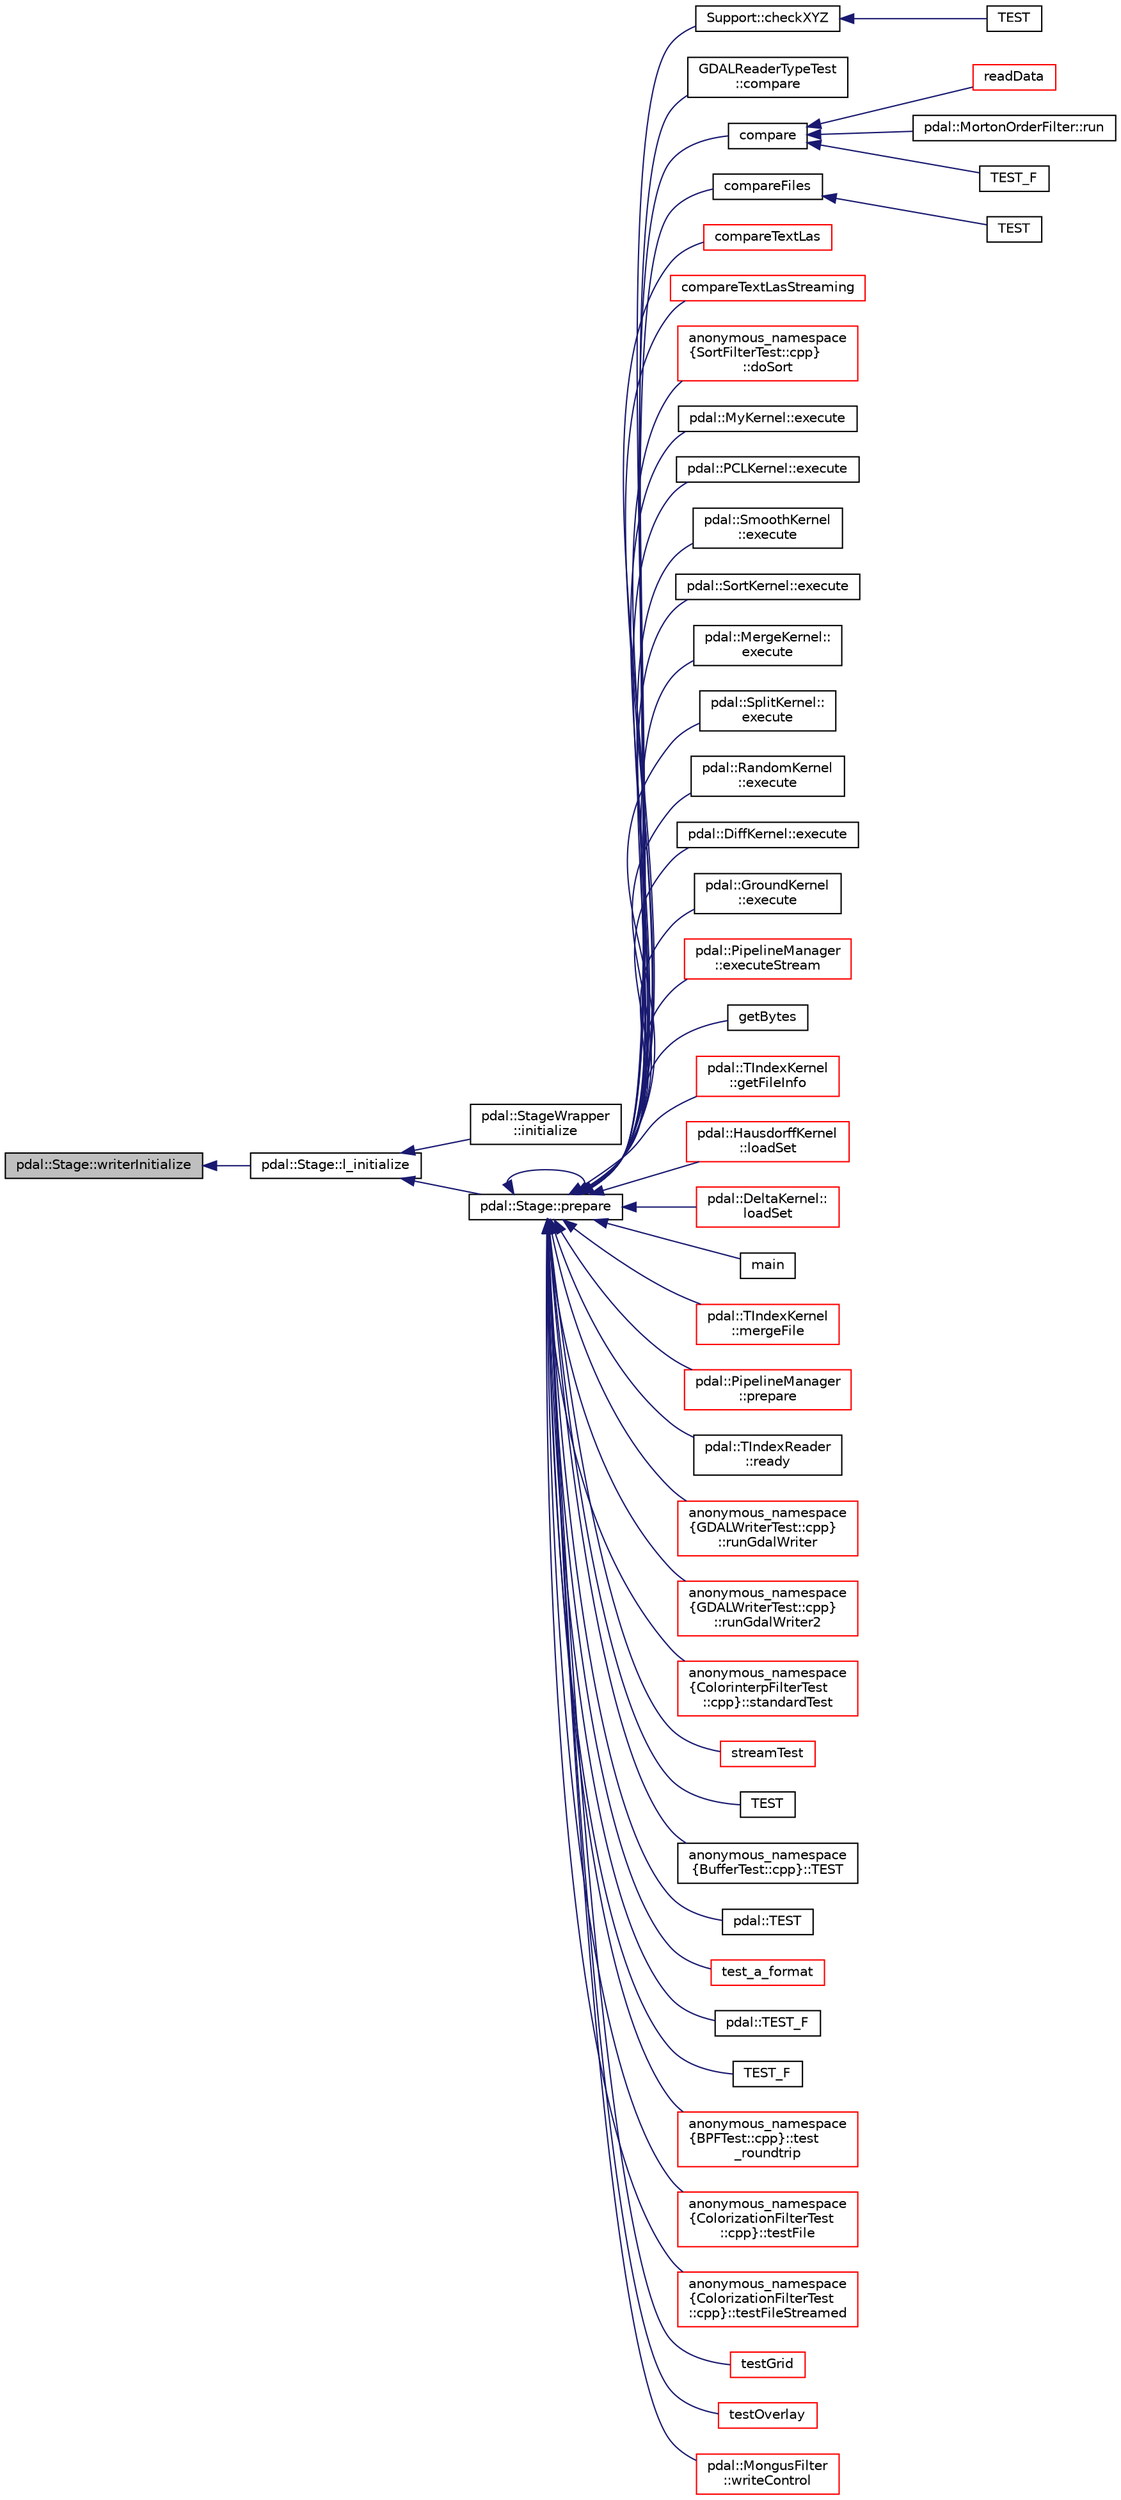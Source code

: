 digraph "pdal::Stage::writerInitialize"
{
  edge [fontname="Helvetica",fontsize="10",labelfontname="Helvetica",labelfontsize="10"];
  node [fontname="Helvetica",fontsize="10",shape=record];
  rankdir="LR";
  Node1 [label="pdal::Stage::writerInitialize",height=0.2,width=0.4,color="black", fillcolor="grey75", style="filled", fontcolor="black"];
  Node1 -> Node2 [dir="back",color="midnightblue",fontsize="10",style="solid",fontname="Helvetica"];
  Node2 [label="pdal::Stage::l_initialize",height=0.2,width=0.4,color="black", fillcolor="white", style="filled",URL="$classpdal_1_1Stage.html#a6c85dfbf6a674dbc2eda76a79efada48"];
  Node2 -> Node3 [dir="back",color="midnightblue",fontsize="10",style="solid",fontname="Helvetica"];
  Node3 [label="pdal::StageWrapper\l::initialize",height=0.2,width=0.4,color="black", fillcolor="white", style="filled",URL="$classpdal_1_1StageWrapper.html#a64fbeca8f3381979fb2a495769097485"];
  Node2 -> Node4 [dir="back",color="midnightblue",fontsize="10",style="solid",fontname="Helvetica"];
  Node4 [label="pdal::Stage::prepare",height=0.2,width=0.4,color="black", fillcolor="white", style="filled",URL="$classpdal_1_1Stage.html#a4b9296a59f8852b3d08630f1086bfbea"];
  Node4 -> Node5 [dir="back",color="midnightblue",fontsize="10",style="solid",fontname="Helvetica"];
  Node5 [label="Support::checkXYZ",height=0.2,width=0.4,color="black", fillcolor="white", style="filled",URL="$classSupport.html#a0f6b5ed9b20a213a0607f3b989b81cec"];
  Node5 -> Node6 [dir="back",color="midnightblue",fontsize="10",style="solid",fontname="Helvetica"];
  Node6 [label="TEST",height=0.2,width=0.4,color="black", fillcolor="white", style="filled",URL="$SpatialReferenceTest_8cpp.html#acbe8bbc3b3d602e92c360d196a0431d0"];
  Node4 -> Node7 [dir="back",color="midnightblue",fontsize="10",style="solid",fontname="Helvetica"];
  Node7 [label="GDALReaderTypeTest\l::compare",height=0.2,width=0.4,color="black", fillcolor="white", style="filled",URL="$classGDALReaderTypeTest.html#a7ccb2f33deda3d1840509c81f3718ca8"];
  Node4 -> Node8 [dir="back",color="midnightblue",fontsize="10",style="solid",fontname="Helvetica"];
  Node8 [label="compare",height=0.2,width=0.4,color="black", fillcolor="white", style="filled",URL="$OCITest_8cpp.html#aa992a42d3b52c376e3902f1412402781"];
  Node8 -> Node9 [dir="back",color="midnightblue",fontsize="10",style="solid",fontname="Helvetica"];
  Node9 [label="readData",height=0.2,width=0.4,color="red", fillcolor="white", style="filled",URL="$OCITest_8cpp.html#ab1703367762abc1490e00dcd5ccb29bc"];
  Node8 -> Node10 [dir="back",color="midnightblue",fontsize="10",style="solid",fontname="Helvetica"];
  Node10 [label="pdal::MortonOrderFilter::run",height=0.2,width=0.4,color="black", fillcolor="white", style="filled",URL="$classpdal_1_1MortonOrderFilter.html#ad677d9f6af17b471a1959ae20afb1af8"];
  Node8 -> Node11 [dir="back",color="midnightblue",fontsize="10",style="solid",fontname="Helvetica"];
  Node11 [label="TEST_F",height=0.2,width=0.4,color="black", fillcolor="white", style="filled",URL="$GDALReaderTest_8cpp.html#a3516d024f113af1dacf61dd812810c42"];
  Node4 -> Node12 [dir="back",color="midnightblue",fontsize="10",style="solid",fontname="Helvetica"];
  Node12 [label="compareFiles",height=0.2,width=0.4,color="black", fillcolor="white", style="filled",URL="$LasWriterTest_8cpp.html#a3303a951654ed83ac6abc2a44e07b2d3"];
  Node12 -> Node13 [dir="back",color="midnightblue",fontsize="10",style="solid",fontname="Helvetica"];
  Node13 [label="TEST",height=0.2,width=0.4,color="black", fillcolor="white", style="filled",URL="$LasWriterTest_8cpp.html#a96e02b574ec50a9a46445046ca8f303b"];
  Node4 -> Node14 [dir="back",color="midnightblue",fontsize="10",style="solid",fontname="Helvetica"];
  Node14 [label="compareTextLas",height=0.2,width=0.4,color="red", fillcolor="white", style="filled",URL="$TextReaderTest_8cpp.html#a509a22500d50c63ed7f1575067f5879d"];
  Node4 -> Node15 [dir="back",color="midnightblue",fontsize="10",style="solid",fontname="Helvetica"];
  Node15 [label="compareTextLasStreaming",height=0.2,width=0.4,color="red", fillcolor="white", style="filled",URL="$TextReaderTest_8cpp.html#afffb357c566f20e6383568d28525817a"];
  Node4 -> Node16 [dir="back",color="midnightblue",fontsize="10",style="solid",fontname="Helvetica"];
  Node16 [label="anonymous_namespace\l\{SortFilterTest::cpp\}\l::doSort",height=0.2,width=0.4,color="red", fillcolor="white", style="filled",URL="$namespaceanonymous__namespace_02SortFilterTest_8cpp_03.html#a4dd665dd162481d153ad54779b8e970b"];
  Node4 -> Node17 [dir="back",color="midnightblue",fontsize="10",style="solid",fontname="Helvetica"];
  Node17 [label="pdal::MyKernel::execute",height=0.2,width=0.4,color="black", fillcolor="white", style="filled",URL="$classpdal_1_1MyKernel.html#a2aa834686cb68aab88b9d40df48d6f13"];
  Node4 -> Node18 [dir="back",color="midnightblue",fontsize="10",style="solid",fontname="Helvetica"];
  Node18 [label="pdal::PCLKernel::execute",height=0.2,width=0.4,color="black", fillcolor="white", style="filled",URL="$classpdal_1_1PCLKernel.html#aab22ad378b4c29bbe5dd69ad6eb0c6ef"];
  Node4 -> Node19 [dir="back",color="midnightblue",fontsize="10",style="solid",fontname="Helvetica"];
  Node19 [label="pdal::SmoothKernel\l::execute",height=0.2,width=0.4,color="black", fillcolor="white", style="filled",URL="$classpdal_1_1SmoothKernel.html#a12357e09bb47a0567ed0af7089c3739f"];
  Node4 -> Node20 [dir="back",color="midnightblue",fontsize="10",style="solid",fontname="Helvetica"];
  Node20 [label="pdal::SortKernel::execute",height=0.2,width=0.4,color="black", fillcolor="white", style="filled",URL="$classpdal_1_1SortKernel.html#a35de433cd919ac9fc87a957395323820"];
  Node4 -> Node21 [dir="back",color="midnightblue",fontsize="10",style="solid",fontname="Helvetica"];
  Node21 [label="pdal::MergeKernel::\lexecute",height=0.2,width=0.4,color="black", fillcolor="white", style="filled",URL="$classpdal_1_1MergeKernel.html#a0f279da4375db6bb051489b6588fa897"];
  Node4 -> Node22 [dir="back",color="midnightblue",fontsize="10",style="solid",fontname="Helvetica"];
  Node22 [label="pdal::SplitKernel::\lexecute",height=0.2,width=0.4,color="black", fillcolor="white", style="filled",URL="$classpdal_1_1SplitKernel.html#aa93e386ee8d67c65d5c31d39ec7c9971"];
  Node4 -> Node23 [dir="back",color="midnightblue",fontsize="10",style="solid",fontname="Helvetica"];
  Node23 [label="pdal::RandomKernel\l::execute",height=0.2,width=0.4,color="black", fillcolor="white", style="filled",URL="$classpdal_1_1RandomKernel.html#ae101bc78cfab26709852a1ef31d7a38f"];
  Node4 -> Node24 [dir="back",color="midnightblue",fontsize="10",style="solid",fontname="Helvetica"];
  Node24 [label="pdal::DiffKernel::execute",height=0.2,width=0.4,color="black", fillcolor="white", style="filled",URL="$classpdal_1_1DiffKernel.html#a5594ac6561864e2c80a26545397d56f6"];
  Node4 -> Node25 [dir="back",color="midnightblue",fontsize="10",style="solid",fontname="Helvetica"];
  Node25 [label="pdal::GroundKernel\l::execute",height=0.2,width=0.4,color="black", fillcolor="white", style="filled",URL="$classpdal_1_1GroundKernel.html#a652b5f932cd5e982b887917a82f692e2"];
  Node4 -> Node26 [dir="back",color="midnightblue",fontsize="10",style="solid",fontname="Helvetica"];
  Node26 [label="pdal::PipelineManager\l::executeStream",height=0.2,width=0.4,color="red", fillcolor="white", style="filled",URL="$classpdal_1_1PipelineManager.html#a657ff17a1dce54e42bd3f152759a896c"];
  Node4 -> Node27 [dir="back",color="midnightblue",fontsize="10",style="solid",fontname="Helvetica"];
  Node27 [label="getBytes",height=0.2,width=0.4,color="black", fillcolor="white", style="filled",URL="$CompressionTest_8cpp.html#a6d46cc9b57a277b3a7c486859232bcf8"];
  Node4 -> Node28 [dir="back",color="midnightblue",fontsize="10",style="solid",fontname="Helvetica"];
  Node28 [label="pdal::TIndexKernel\l::getFileInfo",height=0.2,width=0.4,color="red", fillcolor="white", style="filled",URL="$classpdal_1_1TIndexKernel.html#a496ad191832c2af610f60ae5ef00d1d0"];
  Node4 -> Node29 [dir="back",color="midnightblue",fontsize="10",style="solid",fontname="Helvetica"];
  Node29 [label="pdal::HausdorffKernel\l::loadSet",height=0.2,width=0.4,color="red", fillcolor="white", style="filled",URL="$classpdal_1_1HausdorffKernel.html#a1d3664d111d8b5abc23ab609e3b9163e"];
  Node4 -> Node30 [dir="back",color="midnightblue",fontsize="10",style="solid",fontname="Helvetica"];
  Node30 [label="pdal::DeltaKernel::\lloadSet",height=0.2,width=0.4,color="red", fillcolor="white", style="filled",URL="$classpdal_1_1DeltaKernel.html#a9f78c94029ba013d88acd41301de7ee2"];
  Node4 -> Node31 [dir="back",color="midnightblue",fontsize="10",style="solid",fontname="Helvetica"];
  Node31 [label="main",height=0.2,width=0.4,color="black", fillcolor="white", style="filled",URL="$tutorial_8cpp.html#a0ddf1224851353fc92bfbff6f499fa97"];
  Node4 -> Node32 [dir="back",color="midnightblue",fontsize="10",style="solid",fontname="Helvetica"];
  Node32 [label="pdal::TIndexKernel\l::mergeFile",height=0.2,width=0.4,color="red", fillcolor="white", style="filled",URL="$classpdal_1_1TIndexKernel.html#a260c46e9fc8a9e5dddd395c93422dfa6"];
  Node4 -> Node4 [dir="back",color="midnightblue",fontsize="10",style="solid",fontname="Helvetica"];
  Node4 -> Node33 [dir="back",color="midnightblue",fontsize="10",style="solid",fontname="Helvetica"];
  Node33 [label="pdal::PipelineManager\l::prepare",height=0.2,width=0.4,color="red", fillcolor="white", style="filled",URL="$classpdal_1_1PipelineManager.html#ab1216e90ce5bea6ed10b3bdfeef47e6d"];
  Node4 -> Node34 [dir="back",color="midnightblue",fontsize="10",style="solid",fontname="Helvetica"];
  Node34 [label="pdal::TIndexReader\l::ready",height=0.2,width=0.4,color="black", fillcolor="white", style="filled",URL="$classpdal_1_1TIndexReader.html#aab30ff453c7bb99f11295f9a6395f9a9"];
  Node4 -> Node35 [dir="back",color="midnightblue",fontsize="10",style="solid",fontname="Helvetica"];
  Node35 [label="anonymous_namespace\l\{GDALWriterTest::cpp\}\l::runGdalWriter",height=0.2,width=0.4,color="red", fillcolor="white", style="filled",URL="$namespaceanonymous__namespace_02GDALWriterTest_8cpp_03.html#afa82c052f6116c30a757052c3013ec06"];
  Node4 -> Node36 [dir="back",color="midnightblue",fontsize="10",style="solid",fontname="Helvetica"];
  Node36 [label="anonymous_namespace\l\{GDALWriterTest::cpp\}\l::runGdalWriter2",height=0.2,width=0.4,color="red", fillcolor="white", style="filled",URL="$namespaceanonymous__namespace_02GDALWriterTest_8cpp_03.html#ab4af538727de76014b4faf8c8b616793"];
  Node4 -> Node37 [dir="back",color="midnightblue",fontsize="10",style="solid",fontname="Helvetica"];
  Node37 [label="anonymous_namespace\l\{ColorinterpFilterTest\l::cpp\}::standardTest",height=0.2,width=0.4,color="red", fillcolor="white", style="filled",URL="$namespaceanonymous__namespace_02ColorinterpFilterTest_8cpp_03.html#a2c7a8c71c9e37bd0e7821a01064bd259"];
  Node4 -> Node38 [dir="back",color="midnightblue",fontsize="10",style="solid",fontname="Helvetica"];
  Node38 [label="streamTest",height=0.2,width=0.4,color="red", fillcolor="white", style="filled",URL="$LasReaderTest_8cpp.html#a3fe845027bd4709eb9126245edd6f3c6"];
  Node4 -> Node39 [dir="back",color="midnightblue",fontsize="10",style="solid",fontname="Helvetica"];
  Node39 [label="TEST",height=0.2,width=0.4,color="black", fillcolor="white", style="filled",URL="$MatlabReaderTest_8cpp.html#a13d075df757d9911160c6c091b867b08"];
  Node4 -> Node40 [dir="back",color="midnightblue",fontsize="10",style="solid",fontname="Helvetica"];
  Node40 [label="anonymous_namespace\l\{BufferTest::cpp\}::TEST",height=0.2,width=0.4,color="black", fillcolor="white", style="filled",URL="$namespaceanonymous__namespace_02BufferTest_8cpp_03.html#aa82a48c7e159e43f9c99511f10d16b3c"];
  Node4 -> Node41 [dir="back",color="midnightblue",fontsize="10",style="solid",fontname="Helvetica"];
  Node41 [label="pdal::TEST",height=0.2,width=0.4,color="black", fillcolor="white", style="filled",URL="$namespacepdal.html#a51cbf5225e506db21e7efe20f4eebb09"];
  Node4 -> Node42 [dir="back",color="midnightblue",fontsize="10",style="solid",fontname="Helvetica"];
  Node42 [label="test_a_format",height=0.2,width=0.4,color="red", fillcolor="white", style="filled",URL="$LasReaderTest_8cpp.html#aa76b17cddb63cde84b93800acc213041"];
  Node4 -> Node43 [dir="back",color="midnightblue",fontsize="10",style="solid",fontname="Helvetica"];
  Node43 [label="pdal::TEST_F",height=0.2,width=0.4,color="black", fillcolor="white", style="filled",URL="$namespacepdal.html#ab19387b4eb501050585c3603e06db46a"];
  Node4 -> Node44 [dir="back",color="midnightblue",fontsize="10",style="solid",fontname="Helvetica"];
  Node44 [label="TEST_F",height=0.2,width=0.4,color="black", fillcolor="white", style="filled",URL="$GreyhoundReaderTest_8cpp.html#af2d766907254ea1571821d6d621f0b61"];
  Node4 -> Node45 [dir="back",color="midnightblue",fontsize="10",style="solid",fontname="Helvetica"];
  Node45 [label="anonymous_namespace\l\{BPFTest::cpp\}::test\l_roundtrip",height=0.2,width=0.4,color="red", fillcolor="white", style="filled",URL="$namespaceanonymous__namespace_02BPFTest_8cpp_03.html#a55eec1c3e76a6cdaa20e260fb6c03fe9"];
  Node4 -> Node46 [dir="back",color="midnightblue",fontsize="10",style="solid",fontname="Helvetica"];
  Node46 [label="anonymous_namespace\l\{ColorizationFilterTest\l::cpp\}::testFile",height=0.2,width=0.4,color="red", fillcolor="white", style="filled",URL="$namespaceanonymous__namespace_02ColorizationFilterTest_8cpp_03.html#a9ecba8dd0dc941d16a50be7a9a264b07"];
  Node4 -> Node47 [dir="back",color="midnightblue",fontsize="10",style="solid",fontname="Helvetica"];
  Node47 [label="anonymous_namespace\l\{ColorizationFilterTest\l::cpp\}::testFileStreamed",height=0.2,width=0.4,color="red", fillcolor="white", style="filled",URL="$namespaceanonymous__namespace_02ColorizationFilterTest_8cpp_03.html#a34ec954a3562386020f65ce3ad8d025e"];
  Node4 -> Node48 [dir="back",color="midnightblue",fontsize="10",style="solid",fontname="Helvetica"];
  Node48 [label="testGrid",height=0.2,width=0.4,color="red", fillcolor="white", style="filled",URL="$FauxReaderTest_8cpp.html#a3d5539afea38de83c9e480676f12c736"];
  Node4 -> Node49 [dir="back",color="midnightblue",fontsize="10",style="solid",fontname="Helvetica"];
  Node49 [label="testOverlay",height=0.2,width=0.4,color="red", fillcolor="white", style="filled",URL="$OverlayFilterTest_8cpp.html#a81ea698dfcbc49b4d563206ceb68d003"];
  Node4 -> Node50 [dir="back",color="midnightblue",fontsize="10",style="solid",fontname="Helvetica"];
  Node50 [label="pdal::MongusFilter\l::writeControl",height=0.2,width=0.4,color="red", fillcolor="white", style="filled",URL="$classpdal_1_1MongusFilter.html#aaacd9ce3a847541bad94929bb8f28179"];
}
